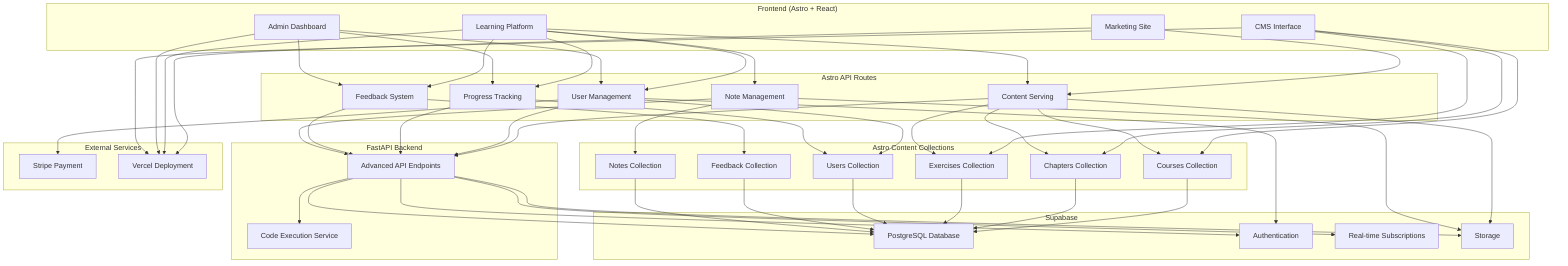 graph TD
    subgraph "Frontend (Astro + React)"
        A[Marketing Site]
        B[Learning Platform]
        C[Admin Dashboard]
        D[CMS Interface]
    end

    subgraph "Astro Content Collections"
        E[Courses Collection]
        F[Chapters Collection]
        G[Exercises Collection]
        H[Users Collection]
        I[Feedback Collection]
        J[Notes Collection]
    end

    subgraph "Astro API Routes"
        K[Content Serving]
        L[User Management]
        M[Progress Tracking]
        N[Feedback System]
        O[Note Management]
    end

    subgraph "FastAPI Backend"
        P[Advanced API Endpoints]
        Q[Code Execution Service]
    end

    subgraph "Supabase"
        R[PostgreSQL Database]
        S[Authentication]
        T[Real-time Subscriptions]
        U[Storage]
    end

    subgraph "External Services"
        V[Stripe Payment]
        W[Vercel Deployment]
    end

    A --> K
    B --> K
    B --> L
    B --> M
    B --> N
    B --> O
    C --> L
    C --> M
    C --> N
    D --> E
    D --> F
    D --> G

    K --> E
    K --> F
    K --> G
    L --> H
    M --> H
    N --> I
    O --> J

    E --> R
    F --> R
    G --> R
    H --> R
    I --> R
    J --> R

    K --> P
    L --> P
    M --> P
    N --> P
    O --> P

    P --> Q
    P --> R
    P --> S
    P --> T
    P --> U

    L --> S
    L --> V
    K --> U
    O --> U

    A --> W
    B --> W
    C --> W
    D --> W